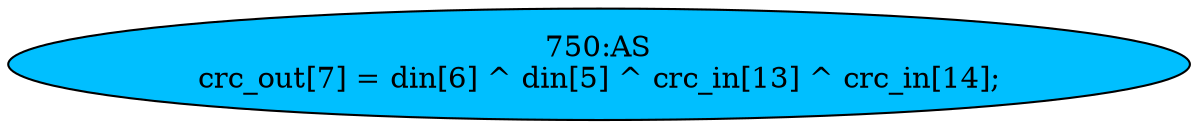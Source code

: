 strict digraph "" {
	node [label="\N"];
	"750:AS"	 [ast="<pyverilog.vparser.ast.Assign object at 0x7f0647e4bf50>",
		def_var="['crc_out']",
		fillcolor=deepskyblue,
		label="750:AS
crc_out[7] = din[6] ^ din[5] ^ crc_in[13] ^ crc_in[14];",
		statements="[]",
		style=filled,
		typ=Assign,
		use_var="['din', 'din', 'crc_in', 'crc_in']"];
}
